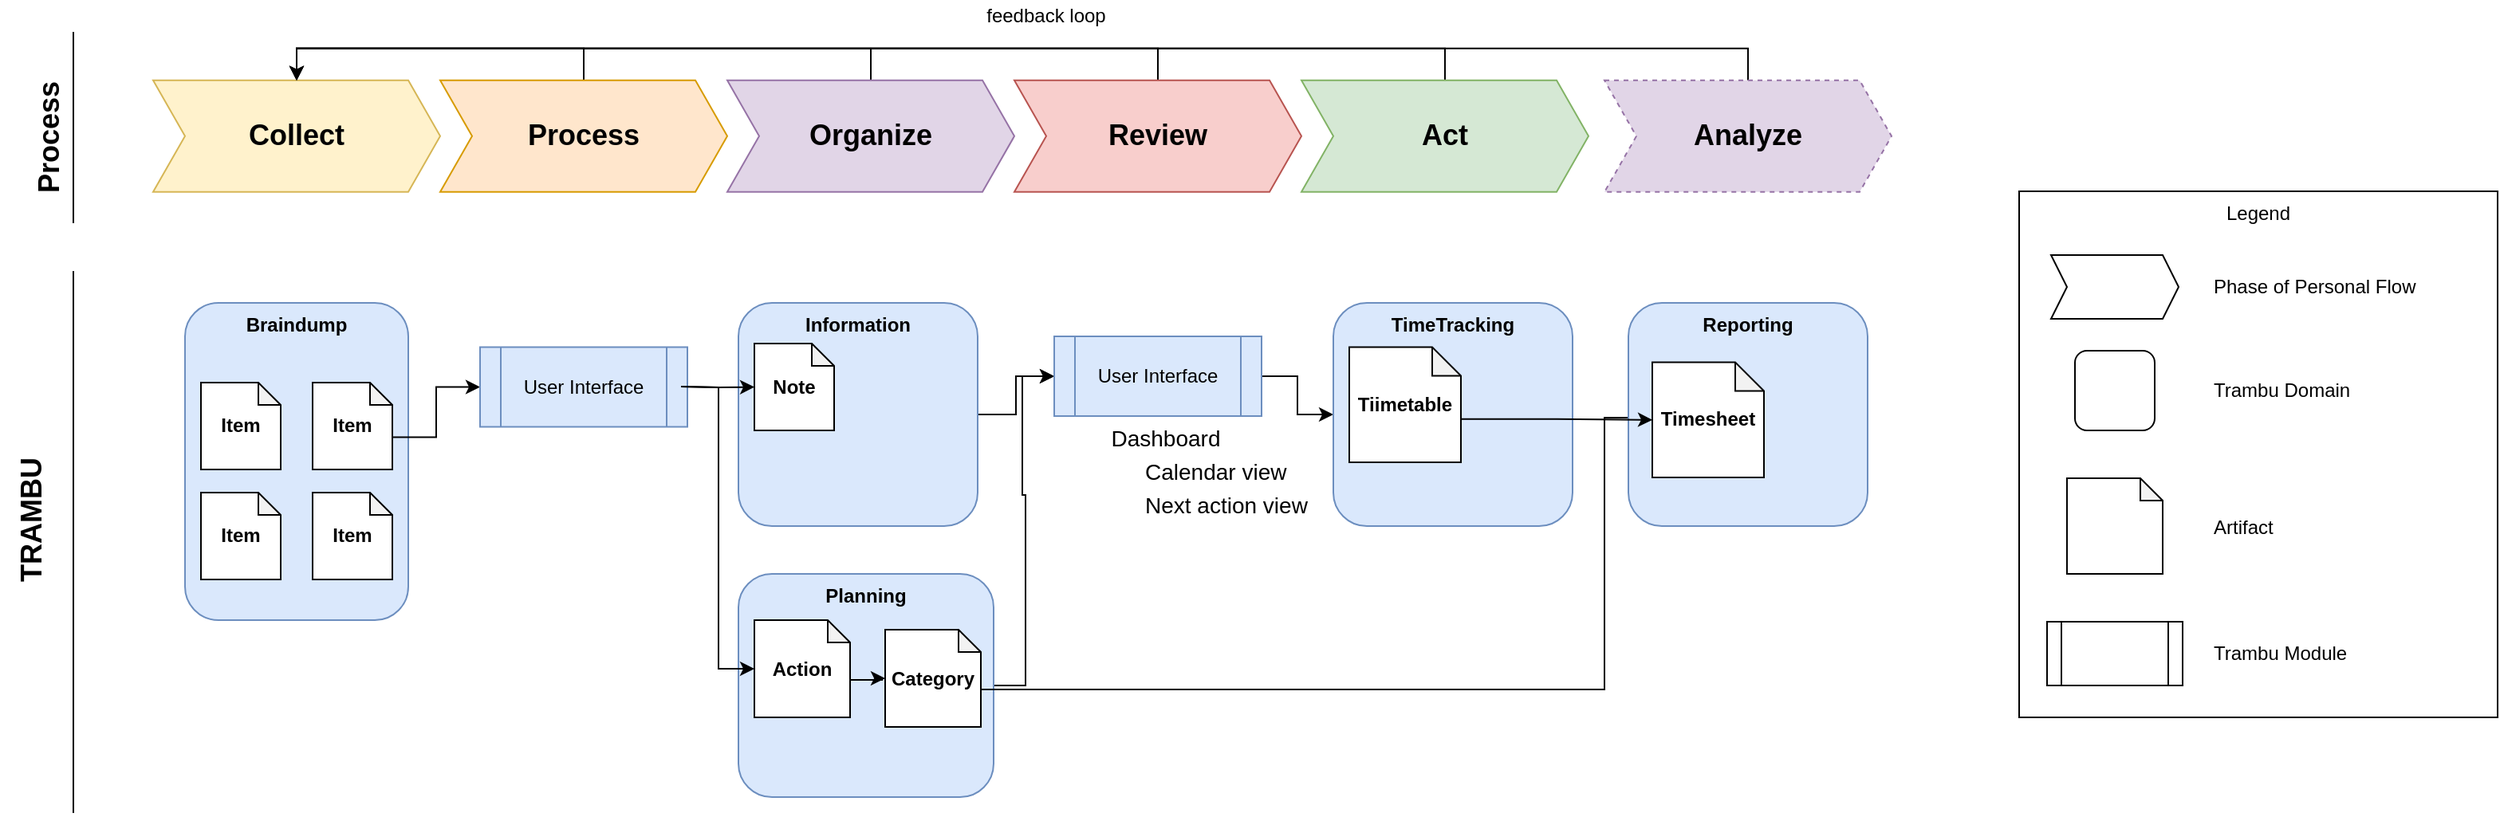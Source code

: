 <mxfile version="12.4.2" type="device" pages="1"><diagram id="9-nN6Ys5Z9k8WHYx36Cc" name="Page-1"><mxGraphModel dx="2204" dy="1122" grid="1" gridSize="10" guides="1" tooltips="1" connect="1" arrows="1" fold="1" page="1" pageScale="1" pageWidth="850" pageHeight="1100" math="0" shadow="0"><root><mxCell id="0"/><mxCell id="1" parent="0"/><mxCell id="T2bkT1d8yh_1vQiCDNos-15" value="Legend" style="rounded=0;whiteSpace=wrap;html=1;verticalAlign=top;" vertex="1" parent="1"><mxGeometry x="1300" y="230" width="300" height="330" as="geometry"/></mxCell><mxCell id="T2bkT1d8yh_1vQiCDNos-1" value="Collect" style="shape=step;perimeter=stepPerimeter;whiteSpace=wrap;html=1;fixedSize=1;fillColor=#fff2cc;strokeColor=#d6b656;fontStyle=1;fontSize=18;" vertex="1" parent="1"><mxGeometry x="130" y="160.43" width="180" height="70" as="geometry"/></mxCell><mxCell id="T2bkT1d8yh_1vQiCDNos-2" style="edgeStyle=orthogonalEdgeStyle;rounded=0;orthogonalLoop=1;jettySize=auto;html=1;exitX=0.5;exitY=0;exitDx=0;exitDy=0;entryX=0.5;entryY=0;entryDx=0;entryDy=0;" edge="1" parent="1" source="T2bkT1d8yh_1vQiCDNos-3" target="T2bkT1d8yh_1vQiCDNos-1"><mxGeometry relative="1" as="geometry"/></mxCell><mxCell id="T2bkT1d8yh_1vQiCDNos-3" value="Process" style="shape=step;perimeter=stepPerimeter;whiteSpace=wrap;html=1;fixedSize=1;fillColor=#ffe6cc;strokeColor=#d79b00;fontStyle=1;fontSize=18;" vertex="1" parent="1"><mxGeometry x="310" y="160.43" width="180" height="70" as="geometry"/></mxCell><mxCell id="T2bkT1d8yh_1vQiCDNos-4" style="edgeStyle=orthogonalEdgeStyle;rounded=0;orthogonalLoop=1;jettySize=auto;html=1;exitX=0.5;exitY=0;exitDx=0;exitDy=0;entryX=0.5;entryY=0;entryDx=0;entryDy=0;" edge="1" parent="1" source="T2bkT1d8yh_1vQiCDNos-5" target="T2bkT1d8yh_1vQiCDNos-1"><mxGeometry relative="1" as="geometry"/></mxCell><mxCell id="T2bkT1d8yh_1vQiCDNos-5" value="Review" style="shape=step;perimeter=stepPerimeter;whiteSpace=wrap;html=1;fixedSize=1;fillColor=#f8cecc;strokeColor=#b85450;fontStyle=1;fontSize=18;" vertex="1" parent="1"><mxGeometry x="670" y="160.43" width="180" height="70" as="geometry"/></mxCell><mxCell id="T2bkT1d8yh_1vQiCDNos-6" style="edgeStyle=orthogonalEdgeStyle;rounded=0;orthogonalLoop=1;jettySize=auto;html=1;exitX=0.5;exitY=0;exitDx=0;exitDy=0;entryX=0.5;entryY=0;entryDx=0;entryDy=0;" edge="1" parent="1" source="T2bkT1d8yh_1vQiCDNos-7" target="T2bkT1d8yh_1vQiCDNos-1"><mxGeometry relative="1" as="geometry"/></mxCell><mxCell id="T2bkT1d8yh_1vQiCDNos-7" value="Act" style="shape=step;perimeter=stepPerimeter;whiteSpace=wrap;html=1;fixedSize=1;fillColor=#d5e8d4;strokeColor=#82b366;fontStyle=1;fontSize=18;" vertex="1" parent="1"><mxGeometry x="850" y="160.43" width="180" height="70" as="geometry"/></mxCell><mxCell id="T2bkT1d8yh_1vQiCDNos-8" style="edgeStyle=orthogonalEdgeStyle;rounded=0;orthogonalLoop=1;jettySize=auto;html=1;exitX=0.5;exitY=0;exitDx=0;exitDy=0;" edge="1" parent="1" source="T2bkT1d8yh_1vQiCDNos-9"><mxGeometry relative="1" as="geometry"><mxPoint x="220" y="160.43" as="targetPoint"/><Array as="points"><mxPoint x="580" y="140.43"/><mxPoint x="220" y="140.43"/></Array></mxGeometry></mxCell><mxCell id="T2bkT1d8yh_1vQiCDNos-9" value="Organize" style="shape=step;perimeter=stepPerimeter;whiteSpace=wrap;html=1;fixedSize=1;fillColor=#e1d5e7;strokeColor=#9673a6;fontStyle=1;fontSize=18;" vertex="1" parent="1"><mxGeometry x="490" y="160.43" width="180" height="70" as="geometry"/></mxCell><mxCell id="T2bkT1d8yh_1vQiCDNos-10" style="edgeStyle=orthogonalEdgeStyle;rounded=0;orthogonalLoop=1;jettySize=auto;html=1;exitX=0.5;exitY=0;exitDx=0;exitDy=0;entryX=0.5;entryY=0;entryDx=0;entryDy=0;" edge="1" parent="1" source="T2bkT1d8yh_1vQiCDNos-11" target="T2bkT1d8yh_1vQiCDNos-1"><mxGeometry relative="1" as="geometry"/></mxCell><mxCell id="T2bkT1d8yh_1vQiCDNos-11" value="Analyze" style="shape=step;perimeter=stepPerimeter;whiteSpace=wrap;html=1;fixedSize=1;fillColor=#e1d5e7;strokeColor=#9673a6;fontStyle=1;fontSize=18;dashed=1;" vertex="1" parent="1"><mxGeometry x="1040" y="160.43" width="180" height="70" as="geometry"/></mxCell><mxCell id="T2bkT1d8yh_1vQiCDNos-12" value="feedback loop" style="text;html=1;strokeColor=none;fillColor=none;align=center;verticalAlign=middle;whiteSpace=wrap;rounded=0;fontStyle=0" vertex="1" parent="1"><mxGeometry x="630" y="110" width="120" height="20" as="geometry"/></mxCell><mxCell id="T2bkT1d8yh_1vQiCDNos-14" value="" style="shape=step;perimeter=stepPerimeter;whiteSpace=wrap;html=1;fixedSize=1;fontStyle=1;fontSize=18;size=10;" vertex="1" parent="1"><mxGeometry x="1320" y="270" width="80" height="40" as="geometry"/></mxCell><mxCell id="T2bkT1d8yh_1vQiCDNos-17" value="Phase of Personal Flow" style="text;html=1;strokeColor=none;fillColor=none;align=left;verticalAlign=middle;whiteSpace=wrap;rounded=0;" vertex="1" parent="1"><mxGeometry x="1420" y="280.43" width="140" height="20" as="geometry"/></mxCell><mxCell id="T2bkT1d8yh_1vQiCDNos-18" value="" style="rounded=1;whiteSpace=wrap;html=1;verticalAlign=middle;fontStyle=1;" vertex="1" parent="1"><mxGeometry x="1335" y="330" width="50" height="50" as="geometry"/></mxCell><mxCell id="T2bkT1d8yh_1vQiCDNos-19" value="Trambu Domain" style="text;html=1;strokeColor=none;fillColor=none;align=left;verticalAlign=middle;whiteSpace=wrap;rounded=0;" vertex="1" parent="1"><mxGeometry x="1420" y="345" width="140" height="20" as="geometry"/></mxCell><mxCell id="T2bkT1d8yh_1vQiCDNos-20" value="" style="shape=note;whiteSpace=wrap;html=1;backgroundOutline=1;darkOpacity=0.05;align=left;size=14;" vertex="1" parent="1"><mxGeometry x="1330" y="410" width="60" height="60" as="geometry"/></mxCell><mxCell id="T2bkT1d8yh_1vQiCDNos-21" value="Artifact" style="text;html=1;strokeColor=none;fillColor=none;align=left;verticalAlign=middle;whiteSpace=wrap;rounded=0;" vertex="1" parent="1"><mxGeometry x="1420" y="431" width="140" height="20" as="geometry"/></mxCell><mxCell id="T2bkT1d8yh_1vQiCDNos-23" value="Braindump" style="rounded=1;whiteSpace=wrap;html=1;verticalAlign=top;fontStyle=1;fillColor=#dae8fc;strokeColor=#6c8ebf;" vertex="1" parent="1"><mxGeometry x="150" y="300" width="140" height="199" as="geometry"/></mxCell><mxCell id="T2bkT1d8yh_1vQiCDNos-36" style="edgeStyle=orthogonalEdgeStyle;rounded=0;orthogonalLoop=1;jettySize=auto;html=1;exitX=0;exitY=0;exitDx=50;exitDy=34.25;exitPerimeter=0;entryX=0;entryY=0.5;entryDx=0;entryDy=0;fontSize=18;" edge="1" parent="1" source="T2bkT1d8yh_1vQiCDNos-24" target="T2bkT1d8yh_1vQiCDNos-31"><mxGeometry relative="1" as="geometry"/></mxCell><mxCell id="T2bkT1d8yh_1vQiCDNos-24" value="Item" style="shape=note;whiteSpace=wrap;html=1;backgroundOutline=1;darkOpacity=0.05;align=center;size=14;fontStyle=1" vertex="1" parent="1"><mxGeometry x="230" y="350" width="50" height="54.5" as="geometry"/></mxCell><mxCell id="T2bkT1d8yh_1vQiCDNos-25" value="Item" style="shape=note;whiteSpace=wrap;html=1;backgroundOutline=1;darkOpacity=0.05;align=center;size=14;fontStyle=1" vertex="1" parent="1"><mxGeometry x="230" y="419" width="50" height="54.5" as="geometry"/></mxCell><mxCell id="T2bkT1d8yh_1vQiCDNos-26" value="Item" style="shape=note;whiteSpace=wrap;html=1;backgroundOutline=1;darkOpacity=0.05;align=center;size=14;fontStyle=1" vertex="1" parent="1"><mxGeometry x="160" y="419" width="50" height="54.5" as="geometry"/></mxCell><mxCell id="T2bkT1d8yh_1vQiCDNos-27" value="Item" style="shape=note;whiteSpace=wrap;html=1;backgroundOutline=1;darkOpacity=0.05;align=center;size=14;fontStyle=1" vertex="1" parent="1"><mxGeometry x="160" y="350" width="50" height="54.5" as="geometry"/></mxCell><mxCell id="T2bkT1d8yh_1vQiCDNos-29" value="" style="shape=process;whiteSpace=wrap;html=1;backgroundOutline=1;align=center;" vertex="1" parent="1"><mxGeometry x="1317.5" y="500" width="85" height="40" as="geometry"/></mxCell><mxCell id="T2bkT1d8yh_1vQiCDNos-30" value="Trambu Module" style="text;html=1;strokeColor=none;fillColor=none;align=left;verticalAlign=middle;whiteSpace=wrap;rounded=0;" vertex="1" parent="1"><mxGeometry x="1420" y="510" width="140" height="20" as="geometry"/></mxCell><mxCell id="T2bkT1d8yh_1vQiCDNos-31" value="User Interface" style="shape=process;whiteSpace=wrap;html=1;backgroundOutline=1;align=center;fillColor=#dae8fc;strokeColor=#6c8ebf;" vertex="1" parent="1"><mxGeometry x="335" y="327.75" width="130" height="50" as="geometry"/></mxCell><mxCell id="T2bkT1d8yh_1vQiCDNos-32" value="Process" style="text;html=1;strokeColor=none;fillColor=none;align=center;verticalAlign=middle;whiteSpace=wrap;rounded=0;fontSize=18;fontStyle=1;rotation=-90;" vertex="1" parent="1"><mxGeometry x="10" y="176" width="110" height="40" as="geometry"/></mxCell><mxCell id="T2bkT1d8yh_1vQiCDNos-33" value="TRAMBU" style="text;html=1;strokeColor=none;fillColor=none;align=center;verticalAlign=middle;whiteSpace=wrap;rounded=0;fontSize=18;fontStyle=1;rotation=-90;" vertex="1" parent="1"><mxGeometry x="-1" y="416" width="110" height="40" as="geometry"/></mxCell><mxCell id="T2bkT1d8yh_1vQiCDNos-34" value="" style="endArrow=none;html=1;fontSize=18;" edge="1" parent="1"><mxGeometry width="50" height="50" relative="1" as="geometry"><mxPoint x="80" y="250" as="sourcePoint"/><mxPoint x="80" y="130" as="targetPoint"/></mxGeometry></mxCell><mxCell id="T2bkT1d8yh_1vQiCDNos-35" value="" style="endArrow=none;html=1;fontSize=18;" edge="1" parent="1"><mxGeometry width="50" height="50" relative="1" as="geometry"><mxPoint x="80" y="620" as="sourcePoint"/><mxPoint x="80" y="280" as="targetPoint"/></mxGeometry></mxCell><mxCell id="T2bkT1d8yh_1vQiCDNos-48" style="edgeStyle=orthogonalEdgeStyle;rounded=0;orthogonalLoop=1;jettySize=auto;html=1;exitX=1;exitY=0.5;exitDx=0;exitDy=0;fontSize=18;" edge="1" parent="1" source="T2bkT1d8yh_1vQiCDNos-37" target="T2bkT1d8yh_1vQiCDNos-47"><mxGeometry relative="1" as="geometry"/></mxCell><mxCell id="T2bkT1d8yh_1vQiCDNos-37" value="Information" style="rounded=1;whiteSpace=wrap;html=1;verticalAlign=top;fontStyle=1;fillColor=#dae8fc;strokeColor=#6c8ebf;" vertex="1" parent="1"><mxGeometry x="497" y="300" width="150" height="140" as="geometry"/></mxCell><mxCell id="T2bkT1d8yh_1vQiCDNos-38" value="Note" style="shape=note;whiteSpace=wrap;html=1;backgroundOutline=1;darkOpacity=0.05;align=center;size=14;fontStyle=1" vertex="1" parent="1"><mxGeometry x="507" y="325.5" width="50" height="54.5" as="geometry"/></mxCell><mxCell id="T2bkT1d8yh_1vQiCDNos-40" style="edgeStyle=orthogonalEdgeStyle;rounded=0;orthogonalLoop=1;jettySize=auto;html=1;exitX=1;exitY=0.5;exitDx=0;exitDy=0;entryX=0;entryY=0.5;entryDx=0;entryDy=0;entryPerimeter=0;fontSize=18;" edge="1" parent="1" target="T2bkT1d8yh_1vQiCDNos-38"><mxGeometry relative="1" as="geometry"><mxPoint x="461" y="352.529" as="sourcePoint"/></mxGeometry></mxCell><mxCell id="T2bkT1d8yh_1vQiCDNos-49" style="edgeStyle=orthogonalEdgeStyle;rounded=0;orthogonalLoop=1;jettySize=auto;html=1;exitX=1;exitY=0.5;exitDx=0;exitDy=0;entryX=0;entryY=0.5;entryDx=0;entryDy=0;fontSize=18;" edge="1" parent="1" source="T2bkT1d8yh_1vQiCDNos-41" target="T2bkT1d8yh_1vQiCDNos-47"><mxGeometry relative="1" as="geometry"/></mxCell><mxCell id="T2bkT1d8yh_1vQiCDNos-41" value="Planning" style="rounded=1;whiteSpace=wrap;html=1;verticalAlign=top;fontStyle=1;fillColor=#dae8fc;strokeColor=#6c8ebf;" vertex="1" parent="1"><mxGeometry x="497" y="470" width="160" height="140" as="geometry"/></mxCell><mxCell id="T2bkT1d8yh_1vQiCDNos-42" value="Action" style="shape=note;whiteSpace=wrap;html=1;backgroundOutline=1;darkOpacity=0.05;align=center;size=14;fontStyle=1" vertex="1" parent="1"><mxGeometry x="507" y="499" width="60" height="61" as="geometry"/></mxCell><mxCell id="T2bkT1d8yh_1vQiCDNos-43" style="edgeStyle=orthogonalEdgeStyle;rounded=0;orthogonalLoop=1;jettySize=auto;html=1;exitX=1;exitY=0.5;exitDx=0;exitDy=0;entryX=0;entryY=0.5;entryDx=0;entryDy=0;entryPerimeter=0;fontSize=18;" edge="1" parent="1" target="T2bkT1d8yh_1vQiCDNos-42"><mxGeometry relative="1" as="geometry"><mxPoint x="461" y="352.529" as="sourcePoint"/></mxGeometry></mxCell><mxCell id="T2bkT1d8yh_1vQiCDNos-65" style="edgeStyle=orthogonalEdgeStyle;rounded=0;orthogonalLoop=1;jettySize=auto;html=1;exitX=0;exitY=0;exitDx=60.0;exitDy=37.5;exitPerimeter=0;entryX=0;entryY=0.5;entryDx=0;entryDy=0;entryPerimeter=0;fontSize=14;" edge="1" parent="1" source="T2bkT1d8yh_1vQiCDNos-44" target="T2bkT1d8yh_1vQiCDNos-63"><mxGeometry relative="1" as="geometry"><Array as="points"><mxPoint x="649" y="542"/><mxPoint x="1040" y="542"/><mxPoint x="1040" y="372"/></Array></mxGeometry></mxCell><mxCell id="T2bkT1d8yh_1vQiCDNos-44" value="Category" style="shape=note;whiteSpace=wrap;html=1;backgroundOutline=1;darkOpacity=0.05;align=center;size=14;fontStyle=1" vertex="1" parent="1"><mxGeometry x="589" y="505" width="60" height="61" as="geometry"/></mxCell><mxCell id="T2bkT1d8yh_1vQiCDNos-46" style="edgeStyle=orthogonalEdgeStyle;rounded=0;orthogonalLoop=1;jettySize=auto;html=1;exitX=0;exitY=0;exitDx=60;exitDy=37.5;exitPerimeter=0;fontSize=18;" edge="1" parent="1" source="T2bkT1d8yh_1vQiCDNos-42" target="T2bkT1d8yh_1vQiCDNos-44"><mxGeometry relative="1" as="geometry"/></mxCell><mxCell id="T2bkT1d8yh_1vQiCDNos-60" style="edgeStyle=orthogonalEdgeStyle;rounded=0;orthogonalLoop=1;jettySize=auto;html=1;exitX=1;exitY=0.5;exitDx=0;exitDy=0;entryX=0;entryY=0.5;entryDx=0;entryDy=0;fontSize=14;" edge="1" parent="1" source="T2bkT1d8yh_1vQiCDNos-47" target="T2bkT1d8yh_1vQiCDNos-59"><mxGeometry relative="1" as="geometry"/></mxCell><mxCell id="T2bkT1d8yh_1vQiCDNos-47" value="User Interface" style="shape=process;whiteSpace=wrap;html=1;backgroundOutline=1;align=center;fillColor=#dae8fc;strokeColor=#6c8ebf;" vertex="1" parent="1"><mxGeometry x="695" y="321" width="130" height="50" as="geometry"/></mxCell><mxCell id="T2bkT1d8yh_1vQiCDNos-50" value="Dashboard" style="text;html=1;strokeColor=none;fillColor=none;align=center;verticalAlign=middle;whiteSpace=wrap;rounded=0;fontSize=14;" vertex="1" parent="1"><mxGeometry x="695" y="375" width="140" height="20" as="geometry"/></mxCell><mxCell id="T2bkT1d8yh_1vQiCDNos-55" value="Calendar view" style="text;html=1;strokeColor=none;fillColor=none;align=left;verticalAlign=middle;whiteSpace=wrap;rounded=0;fontSize=14;" vertex="1" parent="1"><mxGeometry x="750" y="396" width="110" height="20" as="geometry"/></mxCell><mxCell id="T2bkT1d8yh_1vQiCDNos-56" value="Next action view" style="text;html=1;strokeColor=none;fillColor=none;align=left;verticalAlign=middle;whiteSpace=wrap;rounded=0;fontSize=14;" vertex="1" parent="1"><mxGeometry x="750" y="417" width="140" height="20" as="geometry"/></mxCell><mxCell id="T2bkT1d8yh_1vQiCDNos-59" value="TimeTracking" style="rounded=1;whiteSpace=wrap;html=1;verticalAlign=top;fontStyle=1;fillColor=#dae8fc;strokeColor=#6c8ebf;" vertex="1" parent="1"><mxGeometry x="870" y="300" width="150" height="140" as="geometry"/></mxCell><mxCell id="T2bkT1d8yh_1vQiCDNos-61" value="Reporting" style="rounded=1;whiteSpace=wrap;html=1;verticalAlign=top;fontStyle=1;fillColor=#dae8fc;strokeColor=#6c8ebf;" vertex="1" parent="1"><mxGeometry x="1055" y="300" width="150" height="140" as="geometry"/></mxCell><mxCell id="T2bkT1d8yh_1vQiCDNos-64" style="edgeStyle=orthogonalEdgeStyle;rounded=0;orthogonalLoop=1;jettySize=auto;html=1;exitX=0;exitY=0;exitDx=70;exitDy=45.125;exitPerimeter=0;entryX=0;entryY=0.5;entryDx=0;entryDy=0;entryPerimeter=0;fontSize=14;" edge="1" parent="1" source="T2bkT1d8yh_1vQiCDNos-62" target="T2bkT1d8yh_1vQiCDNos-63"><mxGeometry relative="1" as="geometry"/></mxCell><mxCell id="T2bkT1d8yh_1vQiCDNos-62" value="Tiimetable" style="shape=note;whiteSpace=wrap;html=1;backgroundOutline=1;darkOpacity=0.05;align=center;size=18;fontStyle=1" vertex="1" parent="1"><mxGeometry x="880" y="327.75" width="70" height="72.25" as="geometry"/></mxCell><mxCell id="T2bkT1d8yh_1vQiCDNos-63" value="Timesheet" style="shape=note;whiteSpace=wrap;html=1;backgroundOutline=1;darkOpacity=0.05;align=center;size=18;fontStyle=1" vertex="1" parent="1"><mxGeometry x="1070" y="337.25" width="70" height="72.25" as="geometry"/></mxCell></root></mxGraphModel></diagram></mxfile>